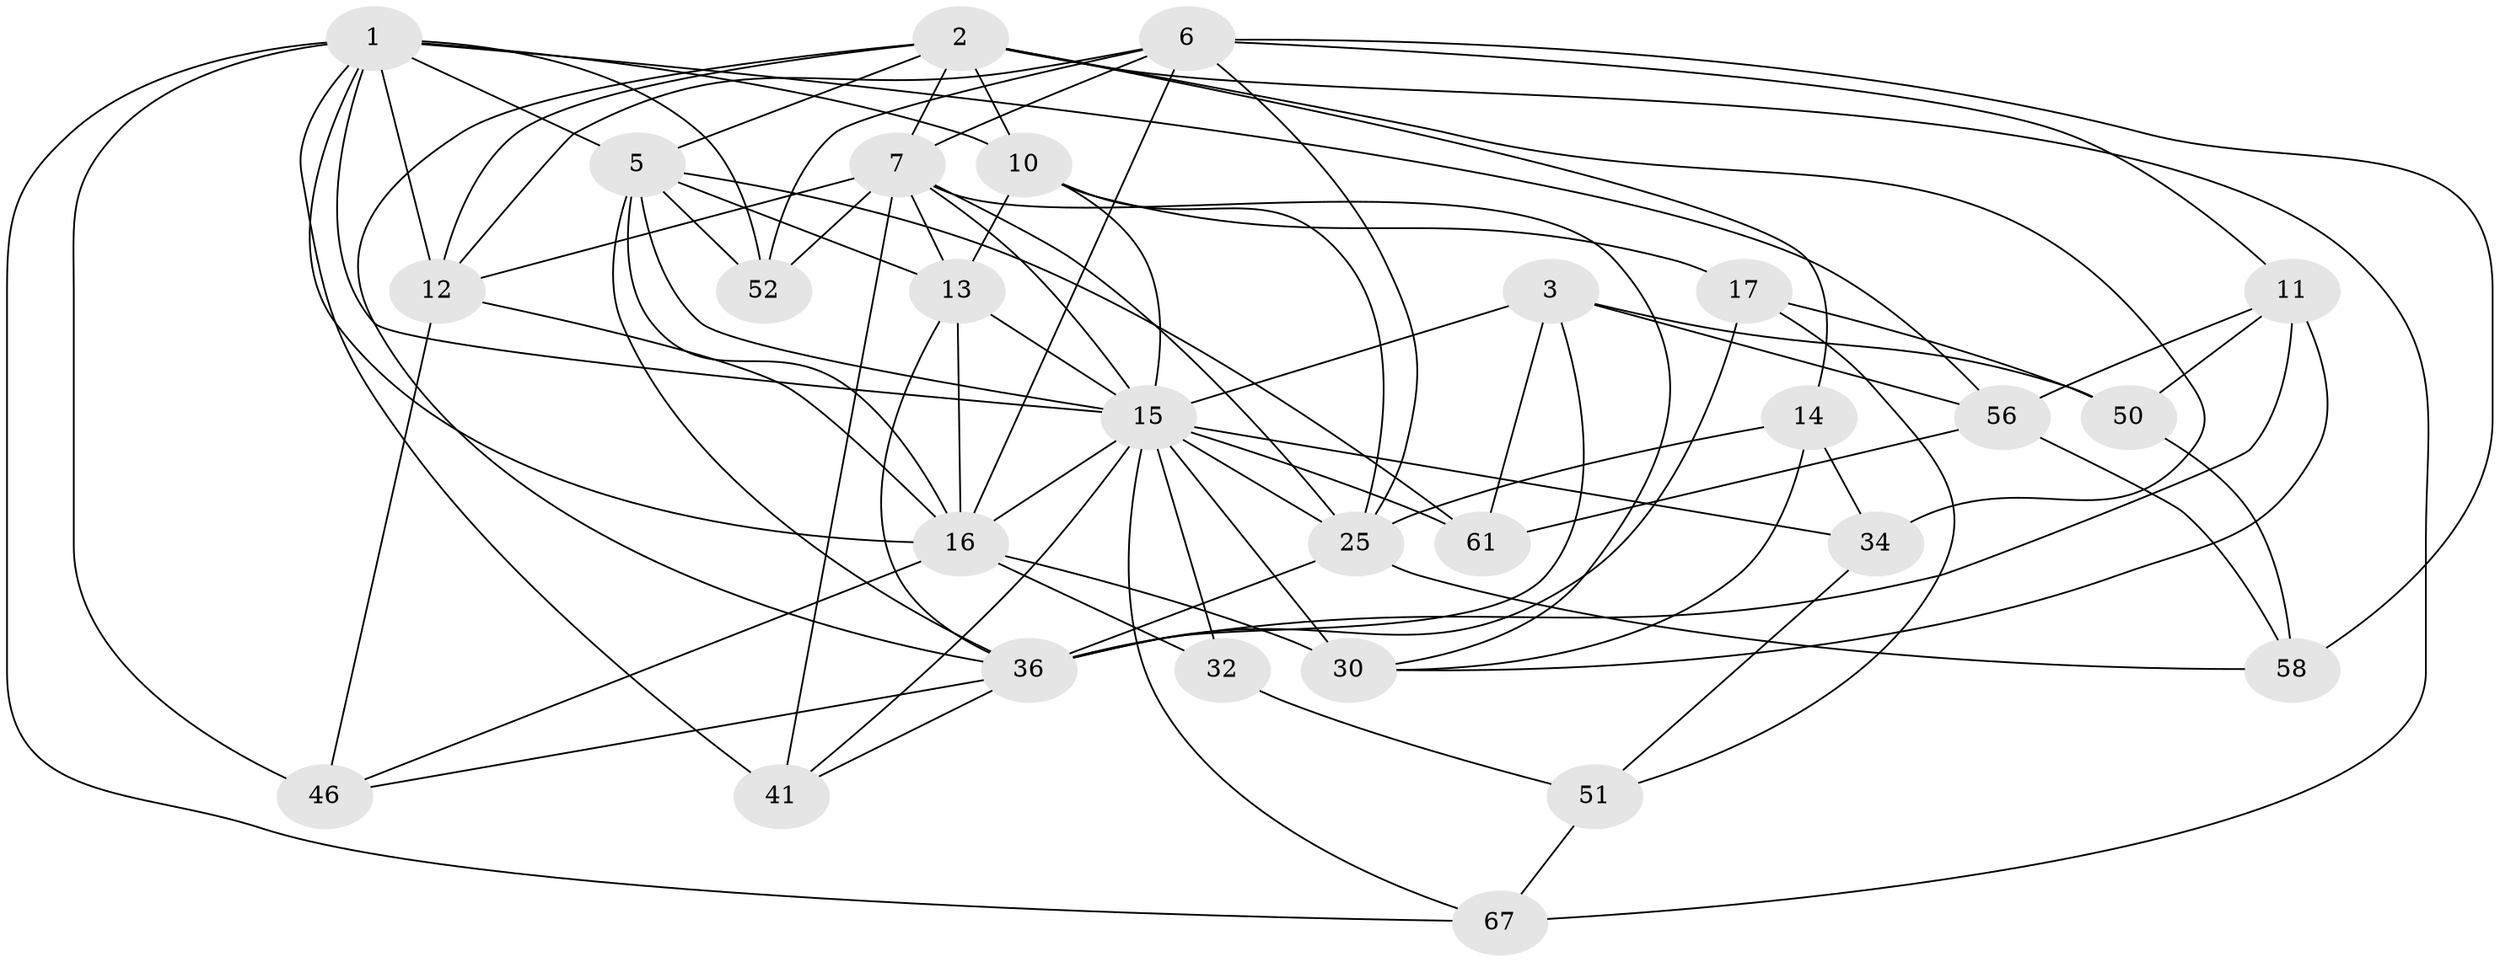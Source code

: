 // original degree distribution, {4: 1.0}
// Generated by graph-tools (version 1.1) at 2025/20/03/04/25 18:20:54]
// undirected, 28 vertices, 83 edges
graph export_dot {
graph [start="1"]
  node [color=gray90,style=filled];
  1 [super="+24+31+18"];
  2 [super="+9+29"];
  3 [super="+4+62"];
  5 [super="+49+28"];
  6 [super="+57"];
  7 [super="+8+39+27"];
  10 [super="+65"];
  11 [super="+69"];
  12 [super="+47+43"];
  13 [super="+19+35"];
  14;
  15 [super="+20+22"];
  16 [super="+21+42+48"];
  17;
  25 [super="+33+55"];
  30 [super="+70+44"];
  32;
  34;
  36 [super="+38+45"];
  41;
  46;
  50;
  51;
  52;
  56 [super="+59"];
  58;
  61;
  67;
  1 -- 67;
  1 -- 5;
  1 -- 15;
  1 -- 46;
  1 -- 12;
  1 -- 52;
  1 -- 56;
  1 -- 41;
  1 -- 10;
  1 -- 16;
  2 -- 67;
  2 -- 34;
  2 -- 14;
  2 -- 36;
  2 -- 10;
  2 -- 12;
  2 -- 5;
  2 -- 7;
  3 -- 61;
  3 -- 50;
  3 -- 36 [weight=2];
  3 -- 56 [weight=2];
  3 -- 15 [weight=2];
  5 -- 16;
  5 -- 36;
  5 -- 13;
  5 -- 61;
  5 -- 52;
  5 -- 15;
  6 -- 25;
  6 -- 7;
  6 -- 16 [weight=2];
  6 -- 52;
  6 -- 58;
  6 -- 11;
  6 -- 12;
  7 -- 12 [weight=3];
  7 -- 41;
  7 -- 30;
  7 -- 13;
  7 -- 15;
  7 -- 52;
  7 -- 25 [weight=2];
  10 -- 17;
  10 -- 13;
  10 -- 15;
  10 -- 25;
  11 -- 50;
  11 -- 36 [weight=2];
  11 -- 56;
  11 -- 30;
  12 -- 46;
  12 -- 16;
  13 -- 16 [weight=2];
  13 -- 15;
  13 -- 36 [weight=2];
  14 -- 34;
  14 -- 30;
  14 -- 25;
  15 -- 32 [weight=2];
  15 -- 67;
  15 -- 30 [weight=3];
  15 -- 34;
  15 -- 41;
  15 -- 61;
  15 -- 16;
  15 -- 25;
  16 -- 46;
  16 -- 30 [weight=2];
  16 -- 32;
  17 -- 51;
  17 -- 36;
  17 -- 50;
  25 -- 58;
  25 -- 36;
  32 -- 51;
  34 -- 51;
  36 -- 46;
  36 -- 41;
  50 -- 58;
  51 -- 67;
  56 -- 58;
  56 -- 61;
}
